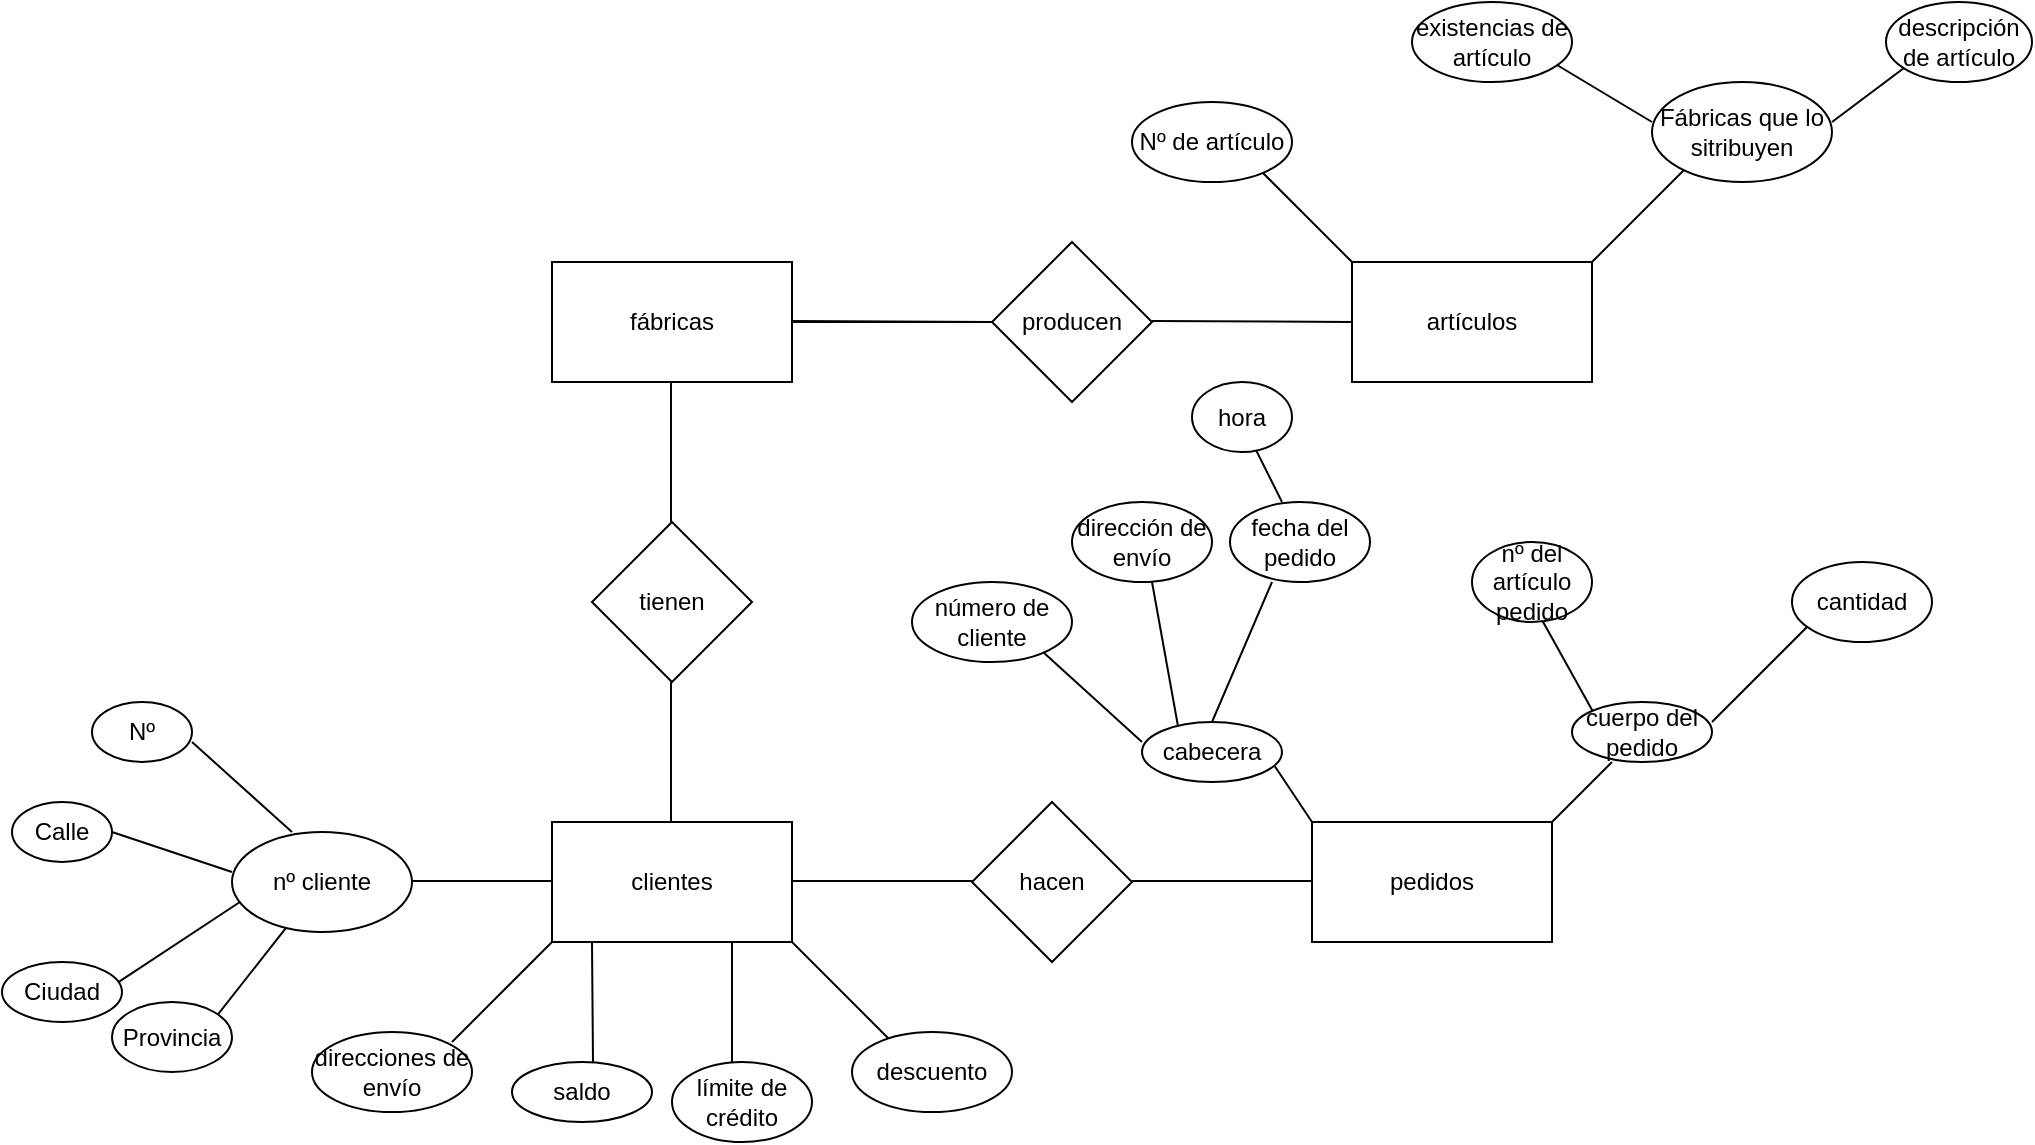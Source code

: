 <mxfile version="21.8.2" type="github">
  <diagram name="Página-1" id="hSZsV_RqKOn4cfrgah84">
    <mxGraphModel dx="2261" dy="795" grid="1" gridSize="10" guides="1" tooltips="1" connect="1" arrows="1" fold="1" page="1" pageScale="1" pageWidth="827" pageHeight="1169" math="0" shadow="0">
      <root>
        <mxCell id="0" />
        <mxCell id="1" parent="0" />
        <mxCell id="6kc5_YprjEtkSy11eYte-9" value="" style="edgeStyle=orthogonalEdgeStyle;rounded=0;orthogonalLoop=1;jettySize=auto;html=1;endArrow=none;endFill=0;" edge="1" parent="1" source="6kc5_YprjEtkSy11eYte-5" target="6kc5_YprjEtkSy11eYte-7">
          <mxGeometry relative="1" as="geometry" />
        </mxCell>
        <mxCell id="6kc5_YprjEtkSy11eYte-5" value="fábricas" style="rounded=0;whiteSpace=wrap;html=1;" vertex="1" parent="1">
          <mxGeometry x="40" y="160" width="120" height="60" as="geometry" />
        </mxCell>
        <mxCell id="6kc5_YprjEtkSy11eYte-6" value="" style="endArrow=none;html=1;rounded=0;" edge="1" parent="1">
          <mxGeometry width="50" height="50" relative="1" as="geometry">
            <mxPoint x="160" y="189.5" as="sourcePoint" />
            <mxPoint x="260" y="190" as="targetPoint" />
          </mxGeometry>
        </mxCell>
        <mxCell id="6kc5_YprjEtkSy11eYte-7" value="producen" style="rhombus;whiteSpace=wrap;html=1;" vertex="1" parent="1">
          <mxGeometry x="260" y="150" width="80" height="80" as="geometry" />
        </mxCell>
        <mxCell id="6kc5_YprjEtkSy11eYte-11" value="artículos" style="rounded=0;whiteSpace=wrap;html=1;" vertex="1" parent="1">
          <mxGeometry x="440" y="160" width="120" height="60" as="geometry" />
        </mxCell>
        <mxCell id="6kc5_YprjEtkSy11eYte-12" value="" style="endArrow=none;html=1;rounded=0;entryX=0;entryY=0.5;entryDx=0;entryDy=0;endFill=0;" edge="1" parent="1" target="6kc5_YprjEtkSy11eYte-11">
          <mxGeometry width="50" height="50" relative="1" as="geometry">
            <mxPoint x="340" y="189.5" as="sourcePoint" />
            <mxPoint x="410" y="189.5" as="targetPoint" />
          </mxGeometry>
        </mxCell>
        <mxCell id="6kc5_YprjEtkSy11eYte-13" value="" style="endArrow=none;html=1;rounded=0;endFill=0;" edge="1" parent="1">
          <mxGeometry width="50" height="50" relative="1" as="geometry">
            <mxPoint x="99.5" y="220" as="sourcePoint" />
            <mxPoint x="99.5" y="290" as="targetPoint" />
          </mxGeometry>
        </mxCell>
        <mxCell id="6kc5_YprjEtkSy11eYte-14" value="clientes" style="rounded=0;whiteSpace=wrap;html=1;" vertex="1" parent="1">
          <mxGeometry x="40" y="440" width="120" height="60" as="geometry" />
        </mxCell>
        <mxCell id="6kc5_YprjEtkSy11eYte-15" value="tienen" style="rhombus;whiteSpace=wrap;html=1;" vertex="1" parent="1">
          <mxGeometry x="60" y="290" width="80" height="80" as="geometry" />
        </mxCell>
        <mxCell id="6kc5_YprjEtkSy11eYte-16" value="" style="endArrow=none;html=1;rounded=0;endFill=0;" edge="1" parent="1">
          <mxGeometry width="50" height="50" relative="1" as="geometry">
            <mxPoint x="99.5" y="370" as="sourcePoint" />
            <mxPoint x="99.5" y="440" as="targetPoint" />
          </mxGeometry>
        </mxCell>
        <mxCell id="6kc5_YprjEtkSy11eYte-17" value="" style="endArrow=none;html=1;rounded=0;endFill=0;" edge="1" parent="1">
          <mxGeometry width="50" height="50" relative="1" as="geometry">
            <mxPoint x="160" y="469.5" as="sourcePoint" />
            <mxPoint x="250" y="469.5" as="targetPoint" />
          </mxGeometry>
        </mxCell>
        <mxCell id="6kc5_YprjEtkSy11eYte-18" value="hacen" style="rhombus;whiteSpace=wrap;html=1;" vertex="1" parent="1">
          <mxGeometry x="250" y="430" width="80" height="80" as="geometry" />
        </mxCell>
        <mxCell id="6kc5_YprjEtkSy11eYte-19" value="" style="endArrow=none;html=1;rounded=0;endFill=0;" edge="1" parent="1">
          <mxGeometry width="50" height="50" relative="1" as="geometry">
            <mxPoint x="330" y="469.5" as="sourcePoint" />
            <mxPoint x="420" y="469.5" as="targetPoint" />
          </mxGeometry>
        </mxCell>
        <mxCell id="6kc5_YprjEtkSy11eYte-20" value="pedidos" style="rounded=0;whiteSpace=wrap;html=1;" vertex="1" parent="1">
          <mxGeometry x="420" y="440" width="120" height="60" as="geometry" />
        </mxCell>
        <mxCell id="6kc5_YprjEtkSy11eYte-21" value="" style="endArrow=none;html=1;rounded=0;" edge="1" parent="1">
          <mxGeometry width="50" height="50" relative="1" as="geometry">
            <mxPoint x="-30" y="469.5" as="sourcePoint" />
            <mxPoint x="40" y="469.5" as="targetPoint" />
          </mxGeometry>
        </mxCell>
        <mxCell id="6kc5_YprjEtkSy11eYte-22" value="" style="endArrow=none;html=1;rounded=0;" edge="1" parent="1">
          <mxGeometry width="50" height="50" relative="1" as="geometry">
            <mxPoint x="-10" y="550" as="sourcePoint" />
            <mxPoint x="40" y="500" as="targetPoint" />
          </mxGeometry>
        </mxCell>
        <mxCell id="6kc5_YprjEtkSy11eYte-23" value="" style="endArrow=none;html=1;rounded=0;" edge="1" parent="1">
          <mxGeometry width="50" height="50" relative="1" as="geometry">
            <mxPoint x="60.5" y="560" as="sourcePoint" />
            <mxPoint x="60" y="500" as="targetPoint" />
          </mxGeometry>
        </mxCell>
        <mxCell id="6kc5_YprjEtkSy11eYte-24" value="" style="endArrow=none;html=1;rounded=0;" edge="1" parent="1">
          <mxGeometry width="50" height="50" relative="1" as="geometry">
            <mxPoint x="130" y="560" as="sourcePoint" />
            <mxPoint x="130" y="500" as="targetPoint" />
          </mxGeometry>
        </mxCell>
        <mxCell id="6kc5_YprjEtkSy11eYte-25" value="" style="endArrow=none;html=1;rounded=0;entryX=1;entryY=1;entryDx=0;entryDy=0;" edge="1" parent="1" target="6kc5_YprjEtkSy11eYte-14">
          <mxGeometry width="50" height="50" relative="1" as="geometry">
            <mxPoint x="210" y="550" as="sourcePoint" />
            <mxPoint x="240" y="510" as="targetPoint" />
          </mxGeometry>
        </mxCell>
        <mxCell id="6kc5_YprjEtkSy11eYte-26" value="nº cliente" style="ellipse;whiteSpace=wrap;html=1;" vertex="1" parent="1">
          <mxGeometry x="-120" y="445" width="90" height="50" as="geometry" />
        </mxCell>
        <mxCell id="6kc5_YprjEtkSy11eYte-27" value="direcciones de envío" style="ellipse;whiteSpace=wrap;html=1;" vertex="1" parent="1">
          <mxGeometry x="-80" y="545" width="80" height="40" as="geometry" />
        </mxCell>
        <mxCell id="6kc5_YprjEtkSy11eYte-28" value="saldo" style="ellipse;whiteSpace=wrap;html=1;" vertex="1" parent="1">
          <mxGeometry x="20" y="560" width="70" height="30" as="geometry" />
        </mxCell>
        <mxCell id="6kc5_YprjEtkSy11eYte-29" value="límite de crédito" style="ellipse;whiteSpace=wrap;html=1;" vertex="1" parent="1">
          <mxGeometry x="100" y="560" width="70" height="40" as="geometry" />
        </mxCell>
        <mxCell id="6kc5_YprjEtkSy11eYte-30" value="descuento" style="ellipse;whiteSpace=wrap;html=1;" vertex="1" parent="1">
          <mxGeometry x="190" y="545" width="80" height="40" as="geometry" />
        </mxCell>
        <mxCell id="6kc5_YprjEtkSy11eYte-31" value="" style="endArrow=none;html=1;rounded=0;" edge="1" parent="1">
          <mxGeometry width="50" height="50" relative="1" as="geometry">
            <mxPoint x="-90" y="445" as="sourcePoint" />
            <mxPoint x="-140" y="400" as="targetPoint" />
          </mxGeometry>
        </mxCell>
        <mxCell id="6kc5_YprjEtkSy11eYte-32" value="" style="endArrow=none;html=1;rounded=0;" edge="1" parent="1">
          <mxGeometry width="50" height="50" relative="1" as="geometry">
            <mxPoint x="-180" y="445" as="sourcePoint" />
            <mxPoint x="-120" y="465" as="targetPoint" />
          </mxGeometry>
        </mxCell>
        <mxCell id="6kc5_YprjEtkSy11eYte-33" value="" style="endArrow=none;html=1;rounded=0;entryX=0.044;entryY=0.7;entryDx=0;entryDy=0;entryPerimeter=0;" edge="1" parent="1" target="6kc5_YprjEtkSy11eYte-26">
          <mxGeometry width="50" height="50" relative="1" as="geometry">
            <mxPoint x="-177.17" y="520.35" as="sourcePoint" />
            <mxPoint x="-110" y="480" as="targetPoint" />
          </mxGeometry>
        </mxCell>
        <mxCell id="6kc5_YprjEtkSy11eYte-34" value="" style="endArrow=none;html=1;rounded=0;" edge="1" parent="1" target="6kc5_YprjEtkSy11eYte-26">
          <mxGeometry width="50" height="50" relative="1" as="geometry">
            <mxPoint x="-130" y="540" as="sourcePoint" />
            <mxPoint x="-100" y="500" as="targetPoint" />
          </mxGeometry>
        </mxCell>
        <mxCell id="6kc5_YprjEtkSy11eYte-35" value="Nº" style="ellipse;whiteSpace=wrap;html=1;" vertex="1" parent="1">
          <mxGeometry x="-190" y="380" width="50" height="30" as="geometry" />
        </mxCell>
        <mxCell id="6kc5_YprjEtkSy11eYte-36" value="Calle" style="ellipse;whiteSpace=wrap;html=1;" vertex="1" parent="1">
          <mxGeometry x="-230" y="430" width="50" height="30" as="geometry" />
        </mxCell>
        <mxCell id="6kc5_YprjEtkSy11eYte-37" value="Ciudad" style="ellipse;whiteSpace=wrap;html=1;" vertex="1" parent="1">
          <mxGeometry x="-235" y="510" width="60" height="30" as="geometry" />
        </mxCell>
        <mxCell id="6kc5_YprjEtkSy11eYte-38" value="Provincia" style="ellipse;whiteSpace=wrap;html=1;" vertex="1" parent="1">
          <mxGeometry x="-180" y="530" width="60" height="35" as="geometry" />
        </mxCell>
        <mxCell id="6kc5_YprjEtkSy11eYte-39" value="" style="endArrow=none;html=1;rounded=0;" edge="1" parent="1">
          <mxGeometry width="50" height="50" relative="1" as="geometry">
            <mxPoint x="560" y="160" as="sourcePoint" />
            <mxPoint x="610" y="110" as="targetPoint" />
          </mxGeometry>
        </mxCell>
        <mxCell id="6kc5_YprjEtkSy11eYte-40" value="" style="endArrow=none;html=1;rounded=0;" edge="1" parent="1">
          <mxGeometry width="50" height="50" relative="1" as="geometry">
            <mxPoint x="390" y="110" as="sourcePoint" />
            <mxPoint x="440" y="160" as="targetPoint" />
          </mxGeometry>
        </mxCell>
        <mxCell id="6kc5_YprjEtkSy11eYte-41" value="Nº de artículo" style="ellipse;whiteSpace=wrap;html=1;" vertex="1" parent="1">
          <mxGeometry x="330" y="80" width="80" height="40" as="geometry" />
        </mxCell>
        <mxCell id="6kc5_YprjEtkSy11eYte-42" value="Fábricas que lo sitribuyen" style="ellipse;whiteSpace=wrap;html=1;" vertex="1" parent="1">
          <mxGeometry x="590" y="70" width="90" height="50" as="geometry" />
        </mxCell>
        <mxCell id="6kc5_YprjEtkSy11eYte-43" value="" style="endArrow=none;html=1;rounded=0;" edge="1" parent="1">
          <mxGeometry width="50" height="50" relative="1" as="geometry">
            <mxPoint x="680" y="90" as="sourcePoint" />
            <mxPoint x="720" y="60" as="targetPoint" />
          </mxGeometry>
        </mxCell>
        <mxCell id="6kc5_YprjEtkSy11eYte-44" value="" style="endArrow=none;html=1;rounded=0;" edge="1" parent="1">
          <mxGeometry width="50" height="50" relative="1" as="geometry">
            <mxPoint x="590" y="90" as="sourcePoint" />
            <mxPoint x="540" y="60" as="targetPoint" />
          </mxGeometry>
        </mxCell>
        <mxCell id="6kc5_YprjEtkSy11eYte-45" value="existencias de artículo" style="ellipse;whiteSpace=wrap;html=1;" vertex="1" parent="1">
          <mxGeometry x="470" y="30" width="80" height="40" as="geometry" />
        </mxCell>
        <mxCell id="6kc5_YprjEtkSy11eYte-46" value="descripción de artículo" style="ellipse;whiteSpace=wrap;html=1;" vertex="1" parent="1">
          <mxGeometry x="707" y="30" width="73" height="40" as="geometry" />
        </mxCell>
        <mxCell id="6kc5_YprjEtkSy11eYte-47" value="" style="endArrow=none;html=1;rounded=0;" edge="1" parent="1">
          <mxGeometry width="50" height="50" relative="1" as="geometry">
            <mxPoint x="540" y="440" as="sourcePoint" />
            <mxPoint x="570" y="410" as="targetPoint" />
          </mxGeometry>
        </mxCell>
        <mxCell id="6kc5_YprjEtkSy11eYte-48" value="" style="endArrow=none;html=1;rounded=0;" edge="1" parent="1">
          <mxGeometry width="50" height="50" relative="1" as="geometry">
            <mxPoint x="400" y="410" as="sourcePoint" />
            <mxPoint x="420" y="440" as="targetPoint" />
          </mxGeometry>
        </mxCell>
        <mxCell id="6kc5_YprjEtkSy11eYte-49" value="cabecera" style="ellipse;whiteSpace=wrap;html=1;" vertex="1" parent="1">
          <mxGeometry x="335" y="390" width="70" height="30" as="geometry" />
        </mxCell>
        <mxCell id="6kc5_YprjEtkSy11eYte-50" value="cuerpo del pedido" style="ellipse;whiteSpace=wrap;html=1;" vertex="1" parent="1">
          <mxGeometry x="550" y="380" width="70" height="30" as="geometry" />
        </mxCell>
        <mxCell id="6kc5_YprjEtkSy11eYte-51" value="" style="endArrow=none;html=1;rounded=0;" edge="1" parent="1">
          <mxGeometry width="50" height="50" relative="1" as="geometry">
            <mxPoint x="335" y="400" as="sourcePoint" />
            <mxPoint x="280" y="350" as="targetPoint" />
          </mxGeometry>
        </mxCell>
        <mxCell id="6kc5_YprjEtkSy11eYte-52" value="" style="endArrow=none;html=1;rounded=0;exitX=0.257;exitY=0.067;exitDx=0;exitDy=0;exitPerimeter=0;" edge="1" parent="1" source="6kc5_YprjEtkSy11eYte-49">
          <mxGeometry width="50" height="50" relative="1" as="geometry">
            <mxPoint x="350" y="390" as="sourcePoint" />
            <mxPoint x="340" y="320" as="targetPoint" />
          </mxGeometry>
        </mxCell>
        <mxCell id="6kc5_YprjEtkSy11eYte-53" value="" style="endArrow=none;html=1;rounded=0;" edge="1" parent="1">
          <mxGeometry width="50" height="50" relative="1" as="geometry">
            <mxPoint x="370" y="390" as="sourcePoint" />
            <mxPoint x="400" y="320" as="targetPoint" />
          </mxGeometry>
        </mxCell>
        <mxCell id="6kc5_YprjEtkSy11eYte-54" value="" style="endArrow=none;html=1;rounded=0;" edge="1" parent="1">
          <mxGeometry width="50" height="50" relative="1" as="geometry">
            <mxPoint x="620" y="390" as="sourcePoint" />
            <mxPoint x="670" y="340" as="targetPoint" />
          </mxGeometry>
        </mxCell>
        <mxCell id="6kc5_YprjEtkSy11eYte-55" value="número de cliente" style="ellipse;whiteSpace=wrap;html=1;" vertex="1" parent="1">
          <mxGeometry x="220" y="320" width="80" height="40" as="geometry" />
        </mxCell>
        <mxCell id="6kc5_YprjEtkSy11eYte-56" value="dirección de envío" style="ellipse;whiteSpace=wrap;html=1;" vertex="1" parent="1">
          <mxGeometry x="300" y="280" width="70" height="40" as="geometry" />
        </mxCell>
        <mxCell id="6kc5_YprjEtkSy11eYte-57" value="fecha del pedido" style="ellipse;whiteSpace=wrap;html=1;" vertex="1" parent="1">
          <mxGeometry x="379" y="280" width="70" height="40" as="geometry" />
        </mxCell>
        <mxCell id="6kc5_YprjEtkSy11eYte-58" value="cantidad" style="ellipse;whiteSpace=wrap;html=1;" vertex="1" parent="1">
          <mxGeometry x="660" y="310" width="70" height="40" as="geometry" />
        </mxCell>
        <mxCell id="6kc5_YprjEtkSy11eYte-59" value="" style="endArrow=none;html=1;rounded=0;exitX=0;exitY=0;exitDx=0;exitDy=0;" edge="1" parent="1" source="6kc5_YprjEtkSy11eYte-50">
          <mxGeometry width="50" height="50" relative="1" as="geometry">
            <mxPoint x="550" y="390" as="sourcePoint" />
            <mxPoint x="530" y="330" as="targetPoint" />
          </mxGeometry>
        </mxCell>
        <mxCell id="6kc5_YprjEtkSy11eYte-60" value="nº del artículo pedido" style="ellipse;whiteSpace=wrap;html=1;" vertex="1" parent="1">
          <mxGeometry x="500" y="300" width="60" height="40" as="geometry" />
        </mxCell>
        <mxCell id="6kc5_YprjEtkSy11eYte-61" value="" style="endArrow=none;html=1;rounded=0;exitX=0;exitY=0;exitDx=0;exitDy=0;" edge="1" parent="1">
          <mxGeometry width="50" height="50" relative="1" as="geometry">
            <mxPoint x="405.001" y="279.998" as="sourcePoint" />
            <mxPoint x="390" y="250" as="targetPoint" />
          </mxGeometry>
        </mxCell>
        <mxCell id="6kc5_YprjEtkSy11eYte-62" value="hora" style="ellipse;whiteSpace=wrap;html=1;" vertex="1" parent="1">
          <mxGeometry x="360" y="220" width="50" height="35" as="geometry" />
        </mxCell>
      </root>
    </mxGraphModel>
  </diagram>
</mxfile>

